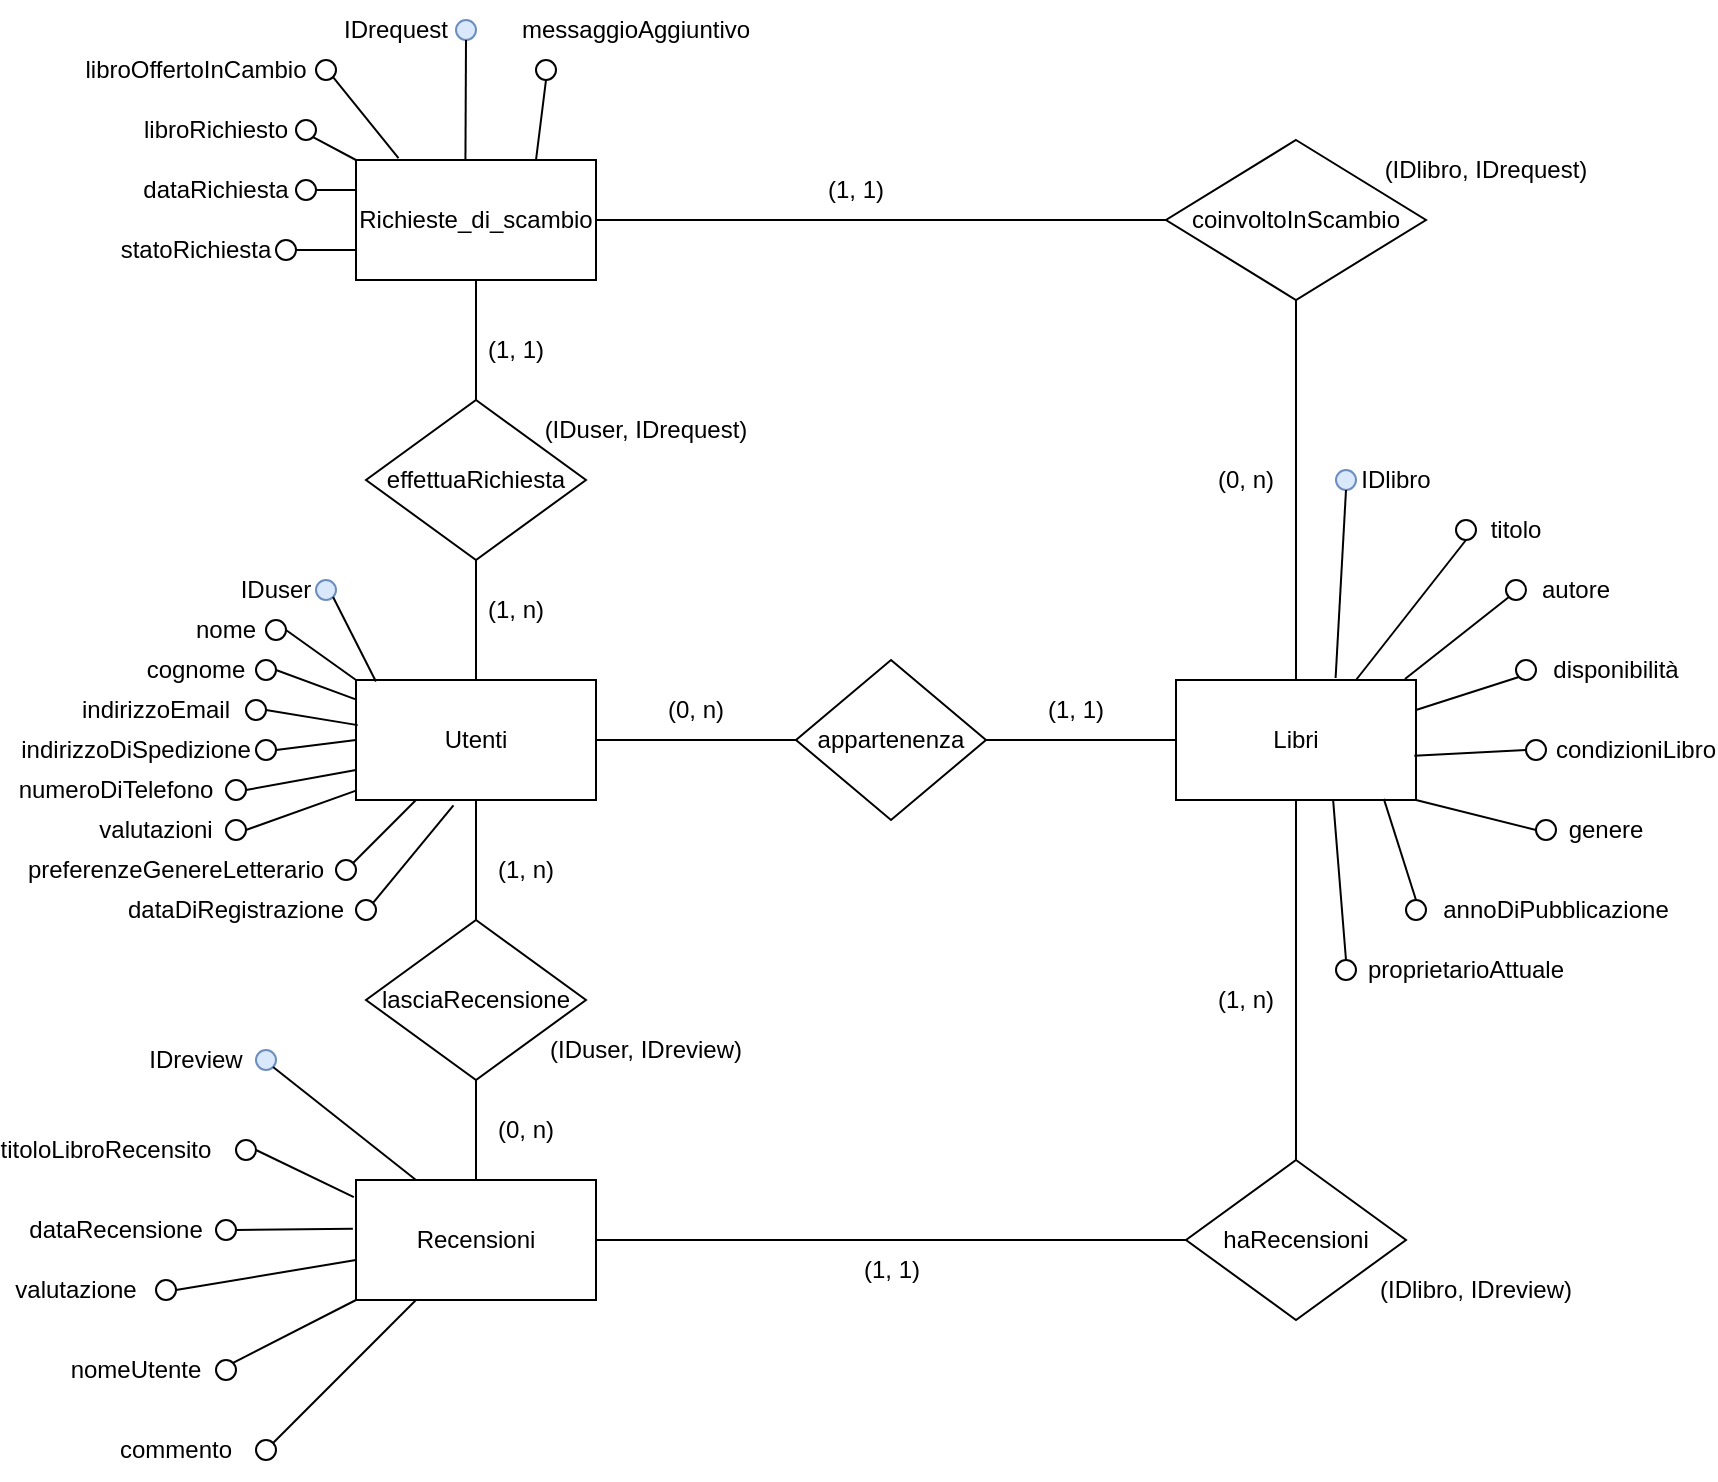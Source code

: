 <mxfile version="23.1.6" type="device">
  <diagram id="R2lEEEUBdFMjLlhIrx00" name="Page-1">
    <mxGraphModel dx="1828" dy="518" grid="1" gridSize="10" guides="1" tooltips="1" connect="1" arrows="1" fold="1" page="1" pageScale="1" pageWidth="850" pageHeight="1100" math="0" shadow="0" extFonts="Permanent Marker^https://fonts.googleapis.com/css?family=Permanent+Marker">
      <root>
        <mxCell id="0" />
        <mxCell id="1" parent="0" />
        <mxCell id="jTlNC3tFU4OE5lcHnedC-1" value="Richieste_di_scambio" style="rounded=0;whiteSpace=wrap;html=1;" parent="1" vertex="1">
          <mxGeometry x="110" y="90" width="120" height="60" as="geometry" />
        </mxCell>
        <mxCell id="cnQAAioc3_aUL8yNNFTR-1" value="Utenti" style="rounded=0;whiteSpace=wrap;html=1;" parent="1" vertex="1">
          <mxGeometry x="110" y="350" width="120" height="60" as="geometry" />
        </mxCell>
        <mxCell id="cnQAAioc3_aUL8yNNFTR-2" value="Libri" style="rounded=0;whiteSpace=wrap;html=1;" parent="1" vertex="1">
          <mxGeometry x="520" y="350" width="120" height="60" as="geometry" />
        </mxCell>
        <mxCell id="cnQAAioc3_aUL8yNNFTR-3" value="Recensioni" style="rounded=0;whiteSpace=wrap;html=1;" parent="1" vertex="1">
          <mxGeometry x="110" y="600" width="120" height="60" as="geometry" />
        </mxCell>
        <mxCell id="cnQAAioc3_aUL8yNNFTR-4" value="appartenenza" style="rhombus;whiteSpace=wrap;html=1;" parent="1" vertex="1">
          <mxGeometry x="330" y="340" width="95" height="80" as="geometry" />
        </mxCell>
        <mxCell id="cnQAAioc3_aUL8yNNFTR-5" value="haRecensioni" style="rhombus;whiteSpace=wrap;html=1;" parent="1" vertex="1">
          <mxGeometry x="525" y="590" width="110" height="80" as="geometry" />
        </mxCell>
        <mxCell id="cnQAAioc3_aUL8yNNFTR-6" value="lasciaRecensione" style="rhombus;whiteSpace=wrap;html=1;" parent="1" vertex="1">
          <mxGeometry x="115" y="470" width="110" height="80" as="geometry" />
        </mxCell>
        <mxCell id="cnQAAioc3_aUL8yNNFTR-7" value="effettuaRichiesta" style="rhombus;whiteSpace=wrap;html=1;" parent="1" vertex="1">
          <mxGeometry x="115" y="210" width="110" height="80" as="geometry" />
        </mxCell>
        <mxCell id="cnQAAioc3_aUL8yNNFTR-8" value="coinvoltoInScambio" style="rhombus;whiteSpace=wrap;html=1;" parent="1" vertex="1">
          <mxGeometry x="515" y="80" width="130" height="80" as="geometry" />
        </mxCell>
        <mxCell id="cnQAAioc3_aUL8yNNFTR-10" value="" style="endArrow=none;html=1;rounded=0;exitX=1;exitY=0.5;exitDx=0;exitDy=0;entryX=0;entryY=0.5;entryDx=0;entryDy=0;" parent="1" source="jTlNC3tFU4OE5lcHnedC-1" target="cnQAAioc3_aUL8yNNFTR-8" edge="1">
          <mxGeometry width="50" height="50" relative="1" as="geometry">
            <mxPoint x="400" y="300" as="sourcePoint" />
            <mxPoint x="450" y="250" as="targetPoint" />
          </mxGeometry>
        </mxCell>
        <mxCell id="cnQAAioc3_aUL8yNNFTR-11" value="" style="endArrow=none;html=1;rounded=0;entryX=0.5;entryY=1;entryDx=0;entryDy=0;exitX=0.5;exitY=0;exitDx=0;exitDy=0;" parent="1" source="cnQAAioc3_aUL8yNNFTR-2" target="cnQAAioc3_aUL8yNNFTR-8" edge="1">
          <mxGeometry width="50" height="50" relative="1" as="geometry">
            <mxPoint x="400" y="300" as="sourcePoint" />
            <mxPoint x="450" y="250" as="targetPoint" />
          </mxGeometry>
        </mxCell>
        <mxCell id="cnQAAioc3_aUL8yNNFTR-12" value="" style="endArrow=none;html=1;rounded=0;exitX=1;exitY=0.5;exitDx=0;exitDy=0;entryX=0;entryY=0.5;entryDx=0;entryDy=0;" parent="1" source="cnQAAioc3_aUL8yNNFTR-4" target="cnQAAioc3_aUL8yNNFTR-2" edge="1">
          <mxGeometry width="50" height="50" relative="1" as="geometry">
            <mxPoint x="400" y="300" as="sourcePoint" />
            <mxPoint x="450" y="250" as="targetPoint" />
          </mxGeometry>
        </mxCell>
        <mxCell id="cnQAAioc3_aUL8yNNFTR-13" value="" style="endArrow=none;html=1;rounded=0;exitX=1;exitY=0.5;exitDx=0;exitDy=0;entryX=0;entryY=0.5;entryDx=0;entryDy=0;" parent="1" source="cnQAAioc3_aUL8yNNFTR-1" target="cnQAAioc3_aUL8yNNFTR-4" edge="1">
          <mxGeometry width="50" height="50" relative="1" as="geometry">
            <mxPoint x="400" y="300" as="sourcePoint" />
            <mxPoint x="450" y="250" as="targetPoint" />
          </mxGeometry>
        </mxCell>
        <mxCell id="cnQAAioc3_aUL8yNNFTR-14" value="" style="endArrow=none;html=1;rounded=0;exitX=0.5;exitY=1;exitDx=0;exitDy=0;entryX=0.5;entryY=0;entryDx=0;entryDy=0;" parent="1" source="cnQAAioc3_aUL8yNNFTR-1" target="cnQAAioc3_aUL8yNNFTR-6" edge="1">
          <mxGeometry width="50" height="50" relative="1" as="geometry">
            <mxPoint x="360" y="540" as="sourcePoint" />
            <mxPoint x="410" y="490" as="targetPoint" />
          </mxGeometry>
        </mxCell>
        <mxCell id="cnQAAioc3_aUL8yNNFTR-15" value="" style="endArrow=none;html=1;rounded=0;exitX=0.5;exitY=1;exitDx=0;exitDy=0;entryX=0.5;entryY=0;entryDx=0;entryDy=0;" parent="1" source="cnQAAioc3_aUL8yNNFTR-7" target="cnQAAioc3_aUL8yNNFTR-1" edge="1">
          <mxGeometry width="50" height="50" relative="1" as="geometry">
            <mxPoint x="400" y="300" as="sourcePoint" />
            <mxPoint x="450" y="250" as="targetPoint" />
          </mxGeometry>
        </mxCell>
        <mxCell id="cnQAAioc3_aUL8yNNFTR-16" value="" style="endArrow=none;html=1;rounded=0;exitX=0.5;exitY=1;exitDx=0;exitDy=0;entryX=0.5;entryY=0;entryDx=0;entryDy=0;" parent="1" source="jTlNC3tFU4OE5lcHnedC-1" target="cnQAAioc3_aUL8yNNFTR-7" edge="1">
          <mxGeometry width="50" height="50" relative="1" as="geometry">
            <mxPoint x="400" y="300" as="sourcePoint" />
            <mxPoint x="450" y="250" as="targetPoint" />
          </mxGeometry>
        </mxCell>
        <mxCell id="cnQAAioc3_aUL8yNNFTR-17" value="" style="endArrow=none;html=1;rounded=0;entryX=0.5;entryY=1;entryDx=0;entryDy=0;exitX=0.5;exitY=0;exitDx=0;exitDy=0;" parent="1" source="cnQAAioc3_aUL8yNNFTR-5" target="cnQAAioc3_aUL8yNNFTR-2" edge="1">
          <mxGeometry width="50" height="50" relative="1" as="geometry">
            <mxPoint x="400" y="390" as="sourcePoint" />
            <mxPoint x="450" y="340" as="targetPoint" />
          </mxGeometry>
        </mxCell>
        <mxCell id="cnQAAioc3_aUL8yNNFTR-18" value="" style="endArrow=none;html=1;rounded=0;exitX=0.5;exitY=1;exitDx=0;exitDy=0;entryX=0.5;entryY=0;entryDx=0;entryDy=0;" parent="1" source="cnQAAioc3_aUL8yNNFTR-6" target="cnQAAioc3_aUL8yNNFTR-3" edge="1">
          <mxGeometry width="50" height="50" relative="1" as="geometry">
            <mxPoint x="400" y="390" as="sourcePoint" />
            <mxPoint x="450" y="340" as="targetPoint" />
          </mxGeometry>
        </mxCell>
        <mxCell id="cnQAAioc3_aUL8yNNFTR-19" value="" style="endArrow=none;html=1;rounded=0;exitX=1;exitY=0.5;exitDx=0;exitDy=0;entryX=0;entryY=0.5;entryDx=0;entryDy=0;" parent="1" source="cnQAAioc3_aUL8yNNFTR-3" target="cnQAAioc3_aUL8yNNFTR-5" edge="1">
          <mxGeometry width="50" height="50" relative="1" as="geometry">
            <mxPoint x="400" y="600" as="sourcePoint" />
            <mxPoint x="450" y="550" as="targetPoint" />
          </mxGeometry>
        </mxCell>
        <mxCell id="gPwC9rBWzXshsSk854vz-1" value="IDrequest" style="text;html=1;align=center;verticalAlign=middle;whiteSpace=wrap;rounded=0;" parent="1" vertex="1">
          <mxGeometry x="100" y="10" width="60" height="30" as="geometry" />
        </mxCell>
        <mxCell id="gPwC9rBWzXshsSk854vz-2" value="libroRichiesto" style="text;html=1;align=center;verticalAlign=middle;whiteSpace=wrap;rounded=0;" parent="1" vertex="1">
          <mxGeometry x="10" y="60" width="60" height="30" as="geometry" />
        </mxCell>
        <mxCell id="gPwC9rBWzXshsSk854vz-3" value="libroOffertoInCambio" style="text;html=1;align=center;verticalAlign=middle;whiteSpace=wrap;rounded=0;" parent="1" vertex="1">
          <mxGeometry y="30" width="60" height="30" as="geometry" />
        </mxCell>
        <mxCell id="gPwC9rBWzXshsSk854vz-4" value="messaggioAggiuntivo" style="text;html=1;align=center;verticalAlign=middle;whiteSpace=wrap;rounded=0;" parent="1" vertex="1">
          <mxGeometry x="220" y="10" width="60" height="30" as="geometry" />
        </mxCell>
        <mxCell id="gPwC9rBWzXshsSk854vz-5" value="statoRichiesta" style="text;html=1;align=center;verticalAlign=middle;whiteSpace=wrap;rounded=0;" parent="1" vertex="1">
          <mxGeometry y="120" width="60" height="30" as="geometry" />
        </mxCell>
        <mxCell id="gPwC9rBWzXshsSk854vz-6" value="dataRichiesta" style="text;html=1;align=center;verticalAlign=middle;whiteSpace=wrap;rounded=0;" parent="1" vertex="1">
          <mxGeometry x="10" y="90" width="60" height="30" as="geometry" />
        </mxCell>
        <mxCell id="gPwC9rBWzXshsSk854vz-8" value="" style="ellipse;whiteSpace=wrap;html=1;aspect=fixed;fillColor=none;" parent="1" vertex="1">
          <mxGeometry x="70" y="130" width="10" height="10" as="geometry" />
        </mxCell>
        <mxCell id="gPwC9rBWzXshsSk854vz-9" value="" style="ellipse;whiteSpace=wrap;html=1;aspect=fixed;fillColor=none;" parent="1" vertex="1">
          <mxGeometry x="80" y="100" width="10" height="10" as="geometry" />
        </mxCell>
        <mxCell id="gPwC9rBWzXshsSk854vz-10" value="" style="ellipse;whiteSpace=wrap;html=1;aspect=fixed;fillColor=none;" parent="1" vertex="1">
          <mxGeometry x="200" y="40" width="10" height="10" as="geometry" />
        </mxCell>
        <mxCell id="gPwC9rBWzXshsSk854vz-11" value="" style="ellipse;whiteSpace=wrap;html=1;aspect=fixed;fillColor=none;" parent="1" vertex="1">
          <mxGeometry x="90" y="40" width="10" height="10" as="geometry" />
        </mxCell>
        <mxCell id="gPwC9rBWzXshsSk854vz-12" value="" style="ellipse;whiteSpace=wrap;html=1;aspect=fixed;fillColor=none;" parent="1" vertex="1">
          <mxGeometry x="80" y="70" width="10" height="10" as="geometry" />
        </mxCell>
        <mxCell id="gPwC9rBWzXshsSk854vz-14" value="" style="ellipse;whiteSpace=wrap;html=1;aspect=fixed;fillColor=#dae8fc;strokeColor=#6c8ebf;" parent="1" vertex="1">
          <mxGeometry x="160" y="20" width="10" height="10" as="geometry" />
        </mxCell>
        <mxCell id="gPwC9rBWzXshsSk854vz-20" value="" style="endArrow=none;html=1;rounded=0;exitX=0.5;exitY=1;exitDx=0;exitDy=0;entryX=0.456;entryY=-0.007;entryDx=0;entryDy=0;entryPerimeter=0;" parent="1" source="gPwC9rBWzXshsSk854vz-14" target="jTlNC3tFU4OE5lcHnedC-1" edge="1">
          <mxGeometry width="50" height="50" relative="1" as="geometry">
            <mxPoint x="160" y="150" as="sourcePoint" />
            <mxPoint x="210" y="100" as="targetPoint" />
          </mxGeometry>
        </mxCell>
        <mxCell id="gPwC9rBWzXshsSk854vz-21" value="" style="endArrow=none;html=1;rounded=0;exitX=1;exitY=0.5;exitDx=0;exitDy=0;entryX=0;entryY=0.75;entryDx=0;entryDy=0;" parent="1" source="gPwC9rBWzXshsSk854vz-8" target="jTlNC3tFU4OE5lcHnedC-1" edge="1">
          <mxGeometry width="50" height="50" relative="1" as="geometry">
            <mxPoint x="160" y="150" as="sourcePoint" />
            <mxPoint x="210" y="100" as="targetPoint" />
          </mxGeometry>
        </mxCell>
        <mxCell id="gPwC9rBWzXshsSk854vz-22" value="" style="endArrow=none;html=1;rounded=0;exitX=1;exitY=0.5;exitDx=0;exitDy=0;entryX=0;entryY=0.25;entryDx=0;entryDy=0;" parent="1" source="gPwC9rBWzXshsSk854vz-9" target="jTlNC3tFU4OE5lcHnedC-1" edge="1">
          <mxGeometry width="50" height="50" relative="1" as="geometry">
            <mxPoint x="160" y="150" as="sourcePoint" />
            <mxPoint x="210" y="100" as="targetPoint" />
          </mxGeometry>
        </mxCell>
        <mxCell id="gPwC9rBWzXshsSk854vz-23" value="" style="endArrow=none;html=1;rounded=0;exitX=1;exitY=1;exitDx=0;exitDy=0;entryX=0;entryY=0;entryDx=0;entryDy=0;" parent="1" source="gPwC9rBWzXshsSk854vz-12" target="jTlNC3tFU4OE5lcHnedC-1" edge="1">
          <mxGeometry width="50" height="50" relative="1" as="geometry">
            <mxPoint x="160" y="150" as="sourcePoint" />
            <mxPoint x="210" y="100" as="targetPoint" />
          </mxGeometry>
        </mxCell>
        <mxCell id="gPwC9rBWzXshsSk854vz-24" value="" style="endArrow=none;html=1;rounded=0;exitX=0.177;exitY=-0.015;exitDx=0;exitDy=0;exitPerimeter=0;entryX=1;entryY=1;entryDx=0;entryDy=0;" parent="1" source="jTlNC3tFU4OE5lcHnedC-1" target="gPwC9rBWzXshsSk854vz-11" edge="1">
          <mxGeometry width="50" height="50" relative="1" as="geometry">
            <mxPoint x="160" y="150" as="sourcePoint" />
            <mxPoint x="100" y="45" as="targetPoint" />
          </mxGeometry>
        </mxCell>
        <mxCell id="gPwC9rBWzXshsSk854vz-25" value="" style="endArrow=none;html=1;rounded=0;entryX=0.5;entryY=1;entryDx=0;entryDy=0;exitX=0.75;exitY=0;exitDx=0;exitDy=0;" parent="1" source="jTlNC3tFU4OE5lcHnedC-1" target="gPwC9rBWzXshsSk854vz-10" edge="1">
          <mxGeometry width="50" height="50" relative="1" as="geometry">
            <mxPoint x="160" y="150" as="sourcePoint" />
            <mxPoint x="210" y="100" as="targetPoint" />
          </mxGeometry>
        </mxCell>
        <mxCell id="gPwC9rBWzXshsSk854vz-26" value="IDreview" style="text;html=1;align=center;verticalAlign=middle;whiteSpace=wrap;rounded=0;" parent="1" vertex="1">
          <mxGeometry y="525" width="60" height="30" as="geometry" />
        </mxCell>
        <mxCell id="T7bW6BCVdLZ2KC2ut9-W-3" value="valutazione" style="text;html=1;align=center;verticalAlign=middle;whiteSpace=wrap;rounded=0;" parent="1" vertex="1">
          <mxGeometry x="-60" y="640" width="60" height="30" as="geometry" />
        </mxCell>
        <mxCell id="T7bW6BCVdLZ2KC2ut9-W-4" value="commento" style="text;html=1;align=center;verticalAlign=middle;whiteSpace=wrap;rounded=0;" parent="1" vertex="1">
          <mxGeometry x="-10" y="720" width="60" height="30" as="geometry" />
        </mxCell>
        <mxCell id="T7bW6BCVdLZ2KC2ut9-W-5" value="dataRecensione" style="text;html=1;align=center;verticalAlign=middle;whiteSpace=wrap;rounded=0;" parent="1" vertex="1">
          <mxGeometry x="-40" y="610" width="60" height="30" as="geometry" />
        </mxCell>
        <mxCell id="T7bW6BCVdLZ2KC2ut9-W-6" value="nomeUtente" style="text;html=1;align=center;verticalAlign=middle;whiteSpace=wrap;rounded=0;" parent="1" vertex="1">
          <mxGeometry x="-30" y="680" width="60" height="30" as="geometry" />
        </mxCell>
        <mxCell id="T7bW6BCVdLZ2KC2ut9-W-7" value="titoloLibroRecensito" style="text;html=1;align=center;verticalAlign=middle;whiteSpace=wrap;rounded=0;" parent="1" vertex="1">
          <mxGeometry x="-50" y="570" width="70" height="30" as="geometry" />
        </mxCell>
        <mxCell id="T7bW6BCVdLZ2KC2ut9-W-8" value="" style="ellipse;whiteSpace=wrap;html=1;aspect=fixed;fillColor=none;" parent="1" vertex="1">
          <mxGeometry x="50" y="580" width="10" height="10" as="geometry" />
        </mxCell>
        <mxCell id="T7bW6BCVdLZ2KC2ut9-W-9" value="" style="ellipse;whiteSpace=wrap;html=1;aspect=fixed;fillColor=none;" parent="1" vertex="1">
          <mxGeometry x="40" y="620" width="10" height="10" as="geometry" />
        </mxCell>
        <mxCell id="T7bW6BCVdLZ2KC2ut9-W-10" value="" style="ellipse;whiteSpace=wrap;html=1;aspect=fixed;fillColor=none;" parent="1" vertex="1">
          <mxGeometry x="10" y="650" width="10" height="10" as="geometry" />
        </mxCell>
        <mxCell id="T7bW6BCVdLZ2KC2ut9-W-11" value="" style="ellipse;whiteSpace=wrap;html=1;aspect=fixed;fillColor=none;" parent="1" vertex="1">
          <mxGeometry x="40" y="690" width="10" height="10" as="geometry" />
        </mxCell>
        <mxCell id="T7bW6BCVdLZ2KC2ut9-W-12" value="" style="ellipse;whiteSpace=wrap;html=1;aspect=fixed;fillColor=none;" parent="1" vertex="1">
          <mxGeometry x="60" y="730" width="10" height="10" as="geometry" />
        </mxCell>
        <mxCell id="T7bW6BCVdLZ2KC2ut9-W-13" value="" style="ellipse;whiteSpace=wrap;html=1;aspect=fixed;fillColor=#dae8fc;strokeColor=#6c8ebf;" parent="1" vertex="1">
          <mxGeometry x="60" y="535" width="10" height="10" as="geometry" />
        </mxCell>
        <mxCell id="T7bW6BCVdLZ2KC2ut9-W-14" value="" style="endArrow=none;html=1;rounded=0;exitX=1;exitY=0;exitDx=0;exitDy=0;entryX=0.25;entryY=1;entryDx=0;entryDy=0;" parent="1" source="T7bW6BCVdLZ2KC2ut9-W-12" target="cnQAAioc3_aUL8yNNFTR-3" edge="1">
          <mxGeometry width="50" height="50" relative="1" as="geometry">
            <mxPoint x="80" y="630" as="sourcePoint" />
            <mxPoint x="130" y="580" as="targetPoint" />
          </mxGeometry>
        </mxCell>
        <mxCell id="T7bW6BCVdLZ2KC2ut9-W-15" value="" style="endArrow=none;html=1;rounded=0;exitX=1;exitY=0;exitDx=0;exitDy=0;entryX=0;entryY=1;entryDx=0;entryDy=0;" parent="1" source="T7bW6BCVdLZ2KC2ut9-W-11" target="cnQAAioc3_aUL8yNNFTR-3" edge="1">
          <mxGeometry width="50" height="50" relative="1" as="geometry">
            <mxPoint x="80" y="630" as="sourcePoint" />
            <mxPoint x="130" y="580" as="targetPoint" />
          </mxGeometry>
        </mxCell>
        <mxCell id="T7bW6BCVdLZ2KC2ut9-W-16" value="" style="endArrow=none;html=1;rounded=0;exitX=1;exitY=0.5;exitDx=0;exitDy=0;" parent="1" source="T7bW6BCVdLZ2KC2ut9-W-10" edge="1">
          <mxGeometry width="50" height="50" relative="1" as="geometry">
            <mxPoint x="80" y="630" as="sourcePoint" />
            <mxPoint x="110" y="640" as="targetPoint" />
          </mxGeometry>
        </mxCell>
        <mxCell id="T7bW6BCVdLZ2KC2ut9-W-17" value="" style="endArrow=none;html=1;rounded=0;exitX=1;exitY=0.5;exitDx=0;exitDy=0;entryX=-0.013;entryY=0.406;entryDx=0;entryDy=0;entryPerimeter=0;" parent="1" source="T7bW6BCVdLZ2KC2ut9-W-9" target="cnQAAioc3_aUL8yNNFTR-3" edge="1">
          <mxGeometry width="50" height="50" relative="1" as="geometry">
            <mxPoint x="80" y="630" as="sourcePoint" />
            <mxPoint x="130" y="580" as="targetPoint" />
          </mxGeometry>
        </mxCell>
        <mxCell id="T7bW6BCVdLZ2KC2ut9-W-18" value="" style="endArrow=none;html=1;rounded=0;exitX=1;exitY=0.5;exitDx=0;exitDy=0;entryX=-0.009;entryY=0.143;entryDx=0;entryDy=0;entryPerimeter=0;" parent="1" source="T7bW6BCVdLZ2KC2ut9-W-8" target="cnQAAioc3_aUL8yNNFTR-3" edge="1">
          <mxGeometry width="50" height="50" relative="1" as="geometry">
            <mxPoint x="80" y="630" as="sourcePoint" />
            <mxPoint x="100" y="610" as="targetPoint" />
          </mxGeometry>
        </mxCell>
        <mxCell id="T7bW6BCVdLZ2KC2ut9-W-19" value="" style="endArrow=none;html=1;rounded=0;exitX=1;exitY=1;exitDx=0;exitDy=0;entryX=0.25;entryY=0;entryDx=0;entryDy=0;" parent="1" source="T7bW6BCVdLZ2KC2ut9-W-13" target="cnQAAioc3_aUL8yNNFTR-3" edge="1">
          <mxGeometry width="50" height="50" relative="1" as="geometry">
            <mxPoint x="80" y="630" as="sourcePoint" />
            <mxPoint x="130" y="580" as="targetPoint" />
          </mxGeometry>
        </mxCell>
        <mxCell id="T7bW6BCVdLZ2KC2ut9-W-20" value="IDlibro" style="text;html=1;align=center;verticalAlign=middle;whiteSpace=wrap;rounded=0;" parent="1" vertex="1">
          <mxGeometry x="600" y="235" width="60" height="30" as="geometry" />
        </mxCell>
        <mxCell id="T7bW6BCVdLZ2KC2ut9-W-21" value="titolo" style="text;html=1;align=center;verticalAlign=middle;whiteSpace=wrap;rounded=0;" parent="1" vertex="1">
          <mxGeometry x="660" y="260" width="60" height="30" as="geometry" />
        </mxCell>
        <mxCell id="T7bW6BCVdLZ2KC2ut9-W-22" value="autore" style="text;html=1;align=center;verticalAlign=middle;whiteSpace=wrap;rounded=0;" parent="1" vertex="1">
          <mxGeometry x="690" y="290" width="60" height="30" as="geometry" />
        </mxCell>
        <mxCell id="T7bW6BCVdLZ2KC2ut9-W-23" value="condizioniLibro" style="text;html=1;align=center;verticalAlign=middle;whiteSpace=wrap;rounded=0;" parent="1" vertex="1">
          <mxGeometry x="720" y="370" width="60" height="30" as="geometry" />
        </mxCell>
        <mxCell id="T7bW6BCVdLZ2KC2ut9-W-24" value="genere" style="text;html=1;align=center;verticalAlign=middle;whiteSpace=wrap;rounded=0;" parent="1" vertex="1">
          <mxGeometry x="705" y="410" width="60" height="30" as="geometry" />
        </mxCell>
        <mxCell id="T7bW6BCVdLZ2KC2ut9-W-25" value="annoDiPubblicazione" style="text;html=1;align=center;verticalAlign=middle;whiteSpace=wrap;rounded=0;" parent="1" vertex="1">
          <mxGeometry x="680" y="450" width="60" height="30" as="geometry" />
        </mxCell>
        <mxCell id="T7bW6BCVdLZ2KC2ut9-W-26" value="proprietarioAttuale" style="text;html=1;align=center;verticalAlign=middle;whiteSpace=wrap;rounded=0;" parent="1" vertex="1">
          <mxGeometry x="635" y="480" width="60" height="30" as="geometry" />
        </mxCell>
        <mxCell id="T7bW6BCVdLZ2KC2ut9-W-27" value="disponibilità" style="text;html=1;align=center;verticalAlign=middle;whiteSpace=wrap;rounded=0;" parent="1" vertex="1">
          <mxGeometry x="710" y="330" width="60" height="30" as="geometry" />
        </mxCell>
        <mxCell id="T7bW6BCVdLZ2KC2ut9-W-28" value="" style="ellipse;whiteSpace=wrap;html=1;aspect=fixed;fillColor=none;" parent="1" vertex="1">
          <mxGeometry x="660" y="270" width="10" height="10" as="geometry" />
        </mxCell>
        <mxCell id="T7bW6BCVdLZ2KC2ut9-W-29" value="" style="ellipse;whiteSpace=wrap;html=1;aspect=fixed;fillColor=none;" parent="1" vertex="1">
          <mxGeometry x="685" y="300" width="10" height="10" as="geometry" />
        </mxCell>
        <mxCell id="T7bW6BCVdLZ2KC2ut9-W-30" value="" style="ellipse;whiteSpace=wrap;html=1;aspect=fixed;fillColor=none;" parent="1" vertex="1">
          <mxGeometry x="690" y="340" width="10" height="10" as="geometry" />
        </mxCell>
        <mxCell id="T7bW6BCVdLZ2KC2ut9-W-31" value="" style="ellipse;whiteSpace=wrap;html=1;aspect=fixed;fillColor=none;" parent="1" vertex="1">
          <mxGeometry x="695" y="380" width="10" height="10" as="geometry" />
        </mxCell>
        <mxCell id="T7bW6BCVdLZ2KC2ut9-W-32" value="" style="ellipse;whiteSpace=wrap;html=1;aspect=fixed;fillColor=none;" parent="1" vertex="1">
          <mxGeometry x="700" y="420" width="10" height="10" as="geometry" />
        </mxCell>
        <mxCell id="T7bW6BCVdLZ2KC2ut9-W-33" value="" style="ellipse;whiteSpace=wrap;html=1;aspect=fixed;fillColor=none;" parent="1" vertex="1">
          <mxGeometry x="635" y="460" width="10" height="10" as="geometry" />
        </mxCell>
        <mxCell id="T7bW6BCVdLZ2KC2ut9-W-34" value="" style="ellipse;whiteSpace=wrap;html=1;aspect=fixed;fillColor=none;" parent="1" vertex="1">
          <mxGeometry x="600" y="490" width="10" height="10" as="geometry" />
        </mxCell>
        <mxCell id="T7bW6BCVdLZ2KC2ut9-W-35" value="" style="ellipse;whiteSpace=wrap;html=1;aspect=fixed;fillColor=#dae8fc;strokeColor=#6c8ebf;" parent="1" vertex="1">
          <mxGeometry x="600" y="245" width="10" height="10" as="geometry" />
        </mxCell>
        <mxCell id="T7bW6BCVdLZ2KC2ut9-W-36" value="" style="endArrow=none;html=1;rounded=0;entryX=0;entryY=0.5;entryDx=0;entryDy=0;exitX=0.993;exitY=0.632;exitDx=0;exitDy=0;exitPerimeter=0;" parent="1" source="cnQAAioc3_aUL8yNNFTR-2" target="T7bW6BCVdLZ2KC2ut9-W-31" edge="1">
          <mxGeometry width="50" height="50" relative="1" as="geometry">
            <mxPoint x="480" y="430" as="sourcePoint" />
            <mxPoint x="530" y="380" as="targetPoint" />
          </mxGeometry>
        </mxCell>
        <mxCell id="T7bW6BCVdLZ2KC2ut9-W-37" value="" style="endArrow=none;html=1;rounded=0;entryX=0;entryY=1;entryDx=0;entryDy=0;exitX=1;exitY=0.25;exitDx=0;exitDy=0;" parent="1" source="cnQAAioc3_aUL8yNNFTR-2" target="T7bW6BCVdLZ2KC2ut9-W-30" edge="1">
          <mxGeometry width="50" height="50" relative="1" as="geometry">
            <mxPoint x="480" y="430" as="sourcePoint" />
            <mxPoint x="530" y="380" as="targetPoint" />
          </mxGeometry>
        </mxCell>
        <mxCell id="T7bW6BCVdLZ2KC2ut9-W-38" value="" style="endArrow=none;html=1;rounded=0;entryX=0;entryY=1;entryDx=0;entryDy=0;exitX=0.954;exitY=-0.008;exitDx=0;exitDy=0;exitPerimeter=0;" parent="1" source="cnQAAioc3_aUL8yNNFTR-2" target="T7bW6BCVdLZ2KC2ut9-W-29" edge="1">
          <mxGeometry width="50" height="50" relative="1" as="geometry">
            <mxPoint x="480" y="430" as="sourcePoint" />
            <mxPoint x="530" y="380" as="targetPoint" />
          </mxGeometry>
        </mxCell>
        <mxCell id="T7bW6BCVdLZ2KC2ut9-W-39" value="" style="endArrow=none;html=1;rounded=0;entryX=0.5;entryY=1;entryDx=0;entryDy=0;exitX=0.75;exitY=0;exitDx=0;exitDy=0;" parent="1" source="cnQAAioc3_aUL8yNNFTR-2" target="T7bW6BCVdLZ2KC2ut9-W-28" edge="1">
          <mxGeometry width="50" height="50" relative="1" as="geometry">
            <mxPoint x="480" y="430" as="sourcePoint" />
            <mxPoint x="530" y="380" as="targetPoint" />
          </mxGeometry>
        </mxCell>
        <mxCell id="T7bW6BCVdLZ2KC2ut9-W-40" value="" style="endArrow=none;html=1;rounded=0;entryX=0.5;entryY=1;entryDx=0;entryDy=0;exitX=0.665;exitY=-0.017;exitDx=0;exitDy=0;exitPerimeter=0;" parent="1" source="cnQAAioc3_aUL8yNNFTR-2" target="T7bW6BCVdLZ2KC2ut9-W-35" edge="1">
          <mxGeometry width="50" height="50" relative="1" as="geometry">
            <mxPoint x="480" y="430" as="sourcePoint" />
            <mxPoint x="530" y="380" as="targetPoint" />
          </mxGeometry>
        </mxCell>
        <mxCell id="T7bW6BCVdLZ2KC2ut9-W-41" value="" style="endArrow=none;html=1;rounded=0;entryX=0;entryY=0.5;entryDx=0;entryDy=0;exitX=1;exitY=1;exitDx=0;exitDy=0;" parent="1" source="cnQAAioc3_aUL8yNNFTR-2" target="T7bW6BCVdLZ2KC2ut9-W-32" edge="1">
          <mxGeometry width="50" height="50" relative="1" as="geometry">
            <mxPoint x="480" y="430" as="sourcePoint" />
            <mxPoint x="530" y="380" as="targetPoint" />
          </mxGeometry>
        </mxCell>
        <mxCell id="T7bW6BCVdLZ2KC2ut9-W-42" value="" style="endArrow=none;html=1;rounded=0;entryX=0.5;entryY=0;entryDx=0;entryDy=0;exitX=0.866;exitY=0.991;exitDx=0;exitDy=0;exitPerimeter=0;" parent="1" source="cnQAAioc3_aUL8yNNFTR-2" target="T7bW6BCVdLZ2KC2ut9-W-33" edge="1">
          <mxGeometry width="50" height="50" relative="1" as="geometry">
            <mxPoint x="480" y="430" as="sourcePoint" />
            <mxPoint x="530" y="380" as="targetPoint" />
          </mxGeometry>
        </mxCell>
        <mxCell id="T7bW6BCVdLZ2KC2ut9-W-43" value="" style="endArrow=none;html=1;rounded=0;entryX=0.5;entryY=0;entryDx=0;entryDy=0;exitX=0.655;exitY=1.007;exitDx=0;exitDy=0;exitPerimeter=0;" parent="1" source="cnQAAioc3_aUL8yNNFTR-2" target="T7bW6BCVdLZ2KC2ut9-W-34" edge="1">
          <mxGeometry width="50" height="50" relative="1" as="geometry">
            <mxPoint x="600" y="420" as="sourcePoint" />
            <mxPoint x="530" y="380" as="targetPoint" />
          </mxGeometry>
        </mxCell>
        <mxCell id="T7bW6BCVdLZ2KC2ut9-W-44" value="IDuser" style="text;html=1;align=center;verticalAlign=middle;whiteSpace=wrap;rounded=0;" parent="1" vertex="1">
          <mxGeometry x="40" y="290" width="60" height="30" as="geometry" />
        </mxCell>
        <mxCell id="T7bW6BCVdLZ2KC2ut9-W-45" value="nome" style="text;html=1;align=center;verticalAlign=middle;whiteSpace=wrap;rounded=0;" parent="1" vertex="1">
          <mxGeometry x="15" y="310" width="60" height="30" as="geometry" />
        </mxCell>
        <mxCell id="T7bW6BCVdLZ2KC2ut9-W-46" value="cognome" style="text;html=1;align=center;verticalAlign=middle;whiteSpace=wrap;rounded=0;" parent="1" vertex="1">
          <mxGeometry y="330" width="60" height="30" as="geometry" />
        </mxCell>
        <mxCell id="T7bW6BCVdLZ2KC2ut9-W-47" value="indirizzoEmail" style="text;html=1;align=center;verticalAlign=middle;whiteSpace=wrap;rounded=0;" parent="1" vertex="1">
          <mxGeometry x="-20" y="350" width="60" height="30" as="geometry" />
        </mxCell>
        <mxCell id="T7bW6BCVdLZ2KC2ut9-W-48" value="indirizzoDiSpedizione" style="text;html=1;align=center;verticalAlign=middle;whiteSpace=wrap;rounded=0;" parent="1" vertex="1">
          <mxGeometry x="-30" y="370" width="60" height="30" as="geometry" />
        </mxCell>
        <mxCell id="T7bW6BCVdLZ2KC2ut9-W-49" value="numeroDiTelefono" style="text;html=1;align=center;verticalAlign=middle;whiteSpace=wrap;rounded=0;" parent="1" vertex="1">
          <mxGeometry x="-40" y="390" width="60" height="30" as="geometry" />
        </mxCell>
        <mxCell id="T7bW6BCVdLZ2KC2ut9-W-51" value="valutazioni" style="text;html=1;align=center;verticalAlign=middle;whiteSpace=wrap;rounded=0;" parent="1" vertex="1">
          <mxGeometry x="-20" y="410" width="60" height="30" as="geometry" />
        </mxCell>
        <mxCell id="T7bW6BCVdLZ2KC2ut9-W-52" value="dataDiRegistrazione" style="text;html=1;align=center;verticalAlign=middle;whiteSpace=wrap;rounded=0;" parent="1" vertex="1">
          <mxGeometry x="20" y="450" width="60" height="30" as="geometry" />
        </mxCell>
        <mxCell id="T7bW6BCVdLZ2KC2ut9-W-53" value="preferenzeGenereLetterario" style="text;html=1;align=center;verticalAlign=middle;whiteSpace=wrap;rounded=0;" parent="1" vertex="1">
          <mxGeometry x="-10" y="430" width="60" height="30" as="geometry" />
        </mxCell>
        <mxCell id="T7bW6BCVdLZ2KC2ut9-W-59" value="" style="ellipse;whiteSpace=wrap;html=1;aspect=fixed;fillColor=none;" parent="1" vertex="1">
          <mxGeometry x="65" y="320" width="10" height="10" as="geometry" />
        </mxCell>
        <mxCell id="T7bW6BCVdLZ2KC2ut9-W-60" value="" style="ellipse;whiteSpace=wrap;html=1;aspect=fixed;fillColor=none;" parent="1" vertex="1">
          <mxGeometry x="60" y="340" width="10" height="10" as="geometry" />
        </mxCell>
        <mxCell id="T7bW6BCVdLZ2KC2ut9-W-61" value="" style="ellipse;whiteSpace=wrap;html=1;aspect=fixed;fillColor=none;" parent="1" vertex="1">
          <mxGeometry x="55" y="360" width="10" height="10" as="geometry" />
        </mxCell>
        <mxCell id="T7bW6BCVdLZ2KC2ut9-W-62" value="" style="ellipse;whiteSpace=wrap;html=1;aspect=fixed;fillColor=none;" parent="1" vertex="1">
          <mxGeometry x="60" y="380" width="10" height="10" as="geometry" />
        </mxCell>
        <mxCell id="T7bW6BCVdLZ2KC2ut9-W-63" value="" style="ellipse;whiteSpace=wrap;html=1;aspect=fixed;fillColor=none;" parent="1" vertex="1">
          <mxGeometry x="45" y="420" width="10" height="10" as="geometry" />
        </mxCell>
        <mxCell id="T7bW6BCVdLZ2KC2ut9-W-64" value="" style="ellipse;whiteSpace=wrap;html=1;aspect=fixed;fillColor=none;" parent="1" vertex="1">
          <mxGeometry x="45" y="400" width="10" height="10" as="geometry" />
        </mxCell>
        <mxCell id="T7bW6BCVdLZ2KC2ut9-W-65" value="" style="ellipse;whiteSpace=wrap;html=1;aspect=fixed;fillColor=none;" parent="1" vertex="1">
          <mxGeometry x="100" y="440" width="10" height="10" as="geometry" />
        </mxCell>
        <mxCell id="T7bW6BCVdLZ2KC2ut9-W-66" value="" style="ellipse;whiteSpace=wrap;html=1;aspect=fixed;fillColor=none;" parent="1" vertex="1">
          <mxGeometry x="110" y="460" width="10" height="10" as="geometry" />
        </mxCell>
        <mxCell id="T7bW6BCVdLZ2KC2ut9-W-67" value="" style="ellipse;whiteSpace=wrap;html=1;aspect=fixed;fillColor=#dae8fc;strokeColor=#6c8ebf;" parent="1" vertex="1">
          <mxGeometry x="90" y="300" width="10" height="10" as="geometry" />
        </mxCell>
        <mxCell id="T7bW6BCVdLZ2KC2ut9-W-68" value="" style="endArrow=none;html=1;rounded=0;entryX=1;entryY=0.5;entryDx=0;entryDy=0;exitX=0;exitY=0.75;exitDx=0;exitDy=0;" parent="1" source="cnQAAioc3_aUL8yNNFTR-1" target="T7bW6BCVdLZ2KC2ut9-W-64" edge="1">
          <mxGeometry width="50" height="50" relative="1" as="geometry">
            <mxPoint x="-120" y="470" as="sourcePoint" />
            <mxPoint x="-70" y="420" as="targetPoint" />
          </mxGeometry>
        </mxCell>
        <mxCell id="T7bW6BCVdLZ2KC2ut9-W-69" value="" style="endArrow=none;html=1;rounded=0;entryX=1;entryY=0.5;entryDx=0;entryDy=0;exitX=0.003;exitY=0.92;exitDx=0;exitDy=0;exitPerimeter=0;" parent="1" source="cnQAAioc3_aUL8yNNFTR-1" target="T7bW6BCVdLZ2KC2ut9-W-63" edge="1">
          <mxGeometry width="50" height="50" relative="1" as="geometry">
            <mxPoint x="-130" y="470" as="sourcePoint" />
            <mxPoint x="-80" y="420" as="targetPoint" />
          </mxGeometry>
        </mxCell>
        <mxCell id="T7bW6BCVdLZ2KC2ut9-W-70" value="" style="endArrow=none;html=1;rounded=0;entryX=1;entryY=0.5;entryDx=0;entryDy=0;" parent="1" target="T7bW6BCVdLZ2KC2ut9-W-62" edge="1">
          <mxGeometry width="50" height="50" relative="1" as="geometry">
            <mxPoint x="110" y="380" as="sourcePoint" />
            <mxPoint x="110" y="380" as="targetPoint" />
          </mxGeometry>
        </mxCell>
        <mxCell id="T7bW6BCVdLZ2KC2ut9-W-71" value="" style="endArrow=none;html=1;rounded=0;entryX=1;entryY=0.5;entryDx=0;entryDy=0;exitX=0.007;exitY=0.376;exitDx=0;exitDy=0;exitPerimeter=0;" parent="1" source="cnQAAioc3_aUL8yNNFTR-1" target="T7bW6BCVdLZ2KC2ut9-W-61" edge="1">
          <mxGeometry width="50" height="50" relative="1" as="geometry">
            <mxPoint x="60" y="430" as="sourcePoint" />
            <mxPoint x="110" y="380" as="targetPoint" />
          </mxGeometry>
        </mxCell>
        <mxCell id="T7bW6BCVdLZ2KC2ut9-W-72" value="" style="endArrow=none;html=1;rounded=0;entryX=1;entryY=0.5;entryDx=0;entryDy=0;exitX=-0.004;exitY=0.159;exitDx=0;exitDy=0;exitPerimeter=0;" parent="1" source="cnQAAioc3_aUL8yNNFTR-1" target="T7bW6BCVdLZ2KC2ut9-W-60" edge="1">
          <mxGeometry width="50" height="50" relative="1" as="geometry">
            <mxPoint x="60" y="430" as="sourcePoint" />
            <mxPoint x="110" y="380" as="targetPoint" />
          </mxGeometry>
        </mxCell>
        <mxCell id="T7bW6BCVdLZ2KC2ut9-W-73" value="" style="endArrow=none;html=1;rounded=0;entryX=1;entryY=0.5;entryDx=0;entryDy=0;exitX=0;exitY=0;exitDx=0;exitDy=0;" parent="1" source="cnQAAioc3_aUL8yNNFTR-1" target="T7bW6BCVdLZ2KC2ut9-W-45" edge="1">
          <mxGeometry width="50" height="50" relative="1" as="geometry">
            <mxPoint x="60" y="430" as="sourcePoint" />
            <mxPoint x="110" y="380" as="targetPoint" />
          </mxGeometry>
        </mxCell>
        <mxCell id="T7bW6BCVdLZ2KC2ut9-W-74" value="" style="endArrow=none;html=1;rounded=0;entryX=1;entryY=1;entryDx=0;entryDy=0;exitX=0.083;exitY=0.013;exitDx=0;exitDy=0;exitPerimeter=0;" parent="1" source="cnQAAioc3_aUL8yNNFTR-1" target="T7bW6BCVdLZ2KC2ut9-W-67" edge="1">
          <mxGeometry width="50" height="50" relative="1" as="geometry">
            <mxPoint x="60" y="430" as="sourcePoint" />
            <mxPoint x="110" y="380" as="targetPoint" />
          </mxGeometry>
        </mxCell>
        <mxCell id="T7bW6BCVdLZ2KC2ut9-W-76" value="" style="endArrow=none;html=1;rounded=0;entryX=0.406;entryY=1.044;entryDx=0;entryDy=0;entryPerimeter=0;exitX=1;exitY=0;exitDx=0;exitDy=0;" parent="1" source="T7bW6BCVdLZ2KC2ut9-W-66" target="cnQAAioc3_aUL8yNNFTR-1" edge="1">
          <mxGeometry width="50" height="50" relative="1" as="geometry">
            <mxPoint x="60" y="430" as="sourcePoint" />
            <mxPoint x="110" y="380" as="targetPoint" />
          </mxGeometry>
        </mxCell>
        <mxCell id="T7bW6BCVdLZ2KC2ut9-W-77" value="" style="endArrow=none;html=1;rounded=0;entryX=0.25;entryY=1;entryDx=0;entryDy=0;exitX=1;exitY=0;exitDx=0;exitDy=0;" parent="1" source="T7bW6BCVdLZ2KC2ut9-W-65" target="cnQAAioc3_aUL8yNNFTR-1" edge="1">
          <mxGeometry width="50" height="50" relative="1" as="geometry">
            <mxPoint x="60" y="430" as="sourcePoint" />
            <mxPoint x="110" y="380" as="targetPoint" />
          </mxGeometry>
        </mxCell>
        <mxCell id="x7bUotwZmkrtH4-N1rU_-1" value="(1, 1)" style="text;html=1;align=center;verticalAlign=middle;whiteSpace=wrap;rounded=0;" parent="1" vertex="1">
          <mxGeometry x="160" y="170" width="60" height="30" as="geometry" />
        </mxCell>
        <mxCell id="x7bUotwZmkrtH4-N1rU_-2" value="(IDuser, IDrequest)" style="text;html=1;align=center;verticalAlign=middle;whiteSpace=wrap;rounded=0;" parent="1" vertex="1">
          <mxGeometry x="200" y="210" width="110" height="30" as="geometry" />
        </mxCell>
        <mxCell id="x7bUotwZmkrtH4-N1rU_-3" value="(1, n)" style="text;html=1;align=center;verticalAlign=middle;whiteSpace=wrap;rounded=0;" parent="1" vertex="1">
          <mxGeometry x="160" y="300" width="60" height="30" as="geometry" />
        </mxCell>
        <mxCell id="x7bUotwZmkrtH4-N1rU_-4" value="(IDlibro, IDrequest)" style="text;html=1;align=center;verticalAlign=middle;whiteSpace=wrap;rounded=0;" parent="1" vertex="1">
          <mxGeometry x="620" y="80" width="110" height="30" as="geometry" />
        </mxCell>
        <mxCell id="x7bUotwZmkrtH4-N1rU_-5" value="(0, n)" style="text;html=1;align=center;verticalAlign=middle;whiteSpace=wrap;rounded=0;" parent="1" vertex="1">
          <mxGeometry x="525" y="235" width="60" height="30" as="geometry" />
        </mxCell>
        <mxCell id="x7bUotwZmkrtH4-N1rU_-6" value="(1, 1)" style="text;html=1;align=center;verticalAlign=middle;whiteSpace=wrap;rounded=0;" parent="1" vertex="1">
          <mxGeometry x="330" y="90" width="60" height="30" as="geometry" />
        </mxCell>
        <mxCell id="x7bUotwZmkrtH4-N1rU_-7" value="(0, n)" style="text;html=1;align=center;verticalAlign=middle;whiteSpace=wrap;rounded=0;" parent="1" vertex="1">
          <mxGeometry x="250" y="350" width="60" height="30" as="geometry" />
        </mxCell>
        <mxCell id="x7bUotwZmkrtH4-N1rU_-8" value="(1, 1)" style="text;html=1;align=center;verticalAlign=middle;whiteSpace=wrap;rounded=0;" parent="1" vertex="1">
          <mxGeometry x="440" y="350" width="60" height="30" as="geometry" />
        </mxCell>
        <mxCell id="x7bUotwZmkrtH4-N1rU_-9" value="(IDuser, IDreview)" style="text;html=1;align=center;verticalAlign=middle;whiteSpace=wrap;rounded=0;" parent="1" vertex="1">
          <mxGeometry x="205" y="520" width="100" height="30" as="geometry" />
        </mxCell>
        <mxCell id="x7bUotwZmkrtH4-N1rU_-10" value="(0, n)" style="text;html=1;align=center;verticalAlign=middle;whiteSpace=wrap;rounded=0;" parent="1" vertex="1">
          <mxGeometry x="165" y="560" width="60" height="30" as="geometry" />
        </mxCell>
        <mxCell id="x7bUotwZmkrtH4-N1rU_-11" value="(1, n)" style="text;html=1;align=center;verticalAlign=middle;whiteSpace=wrap;rounded=0;" parent="1" vertex="1">
          <mxGeometry x="165" y="430" width="60" height="30" as="geometry" />
        </mxCell>
        <mxCell id="x7bUotwZmkrtH4-N1rU_-12" value="(IDlibro, IDreview)" style="text;html=1;align=center;verticalAlign=middle;whiteSpace=wrap;rounded=0;" parent="1" vertex="1">
          <mxGeometry x="620" y="640" width="100" height="30" as="geometry" />
        </mxCell>
        <mxCell id="x7bUotwZmkrtH4-N1rU_-13" value="(1, n)" style="text;html=1;align=center;verticalAlign=middle;whiteSpace=wrap;rounded=0;" parent="1" vertex="1">
          <mxGeometry x="525" y="495" width="60" height="30" as="geometry" />
        </mxCell>
        <mxCell id="x7bUotwZmkrtH4-N1rU_-14" value="(1, 1)" style="text;html=1;align=center;verticalAlign=middle;whiteSpace=wrap;rounded=0;" parent="1" vertex="1">
          <mxGeometry x="347.5" y="630" width="60" height="30" as="geometry" />
        </mxCell>
      </root>
    </mxGraphModel>
  </diagram>
</mxfile>
